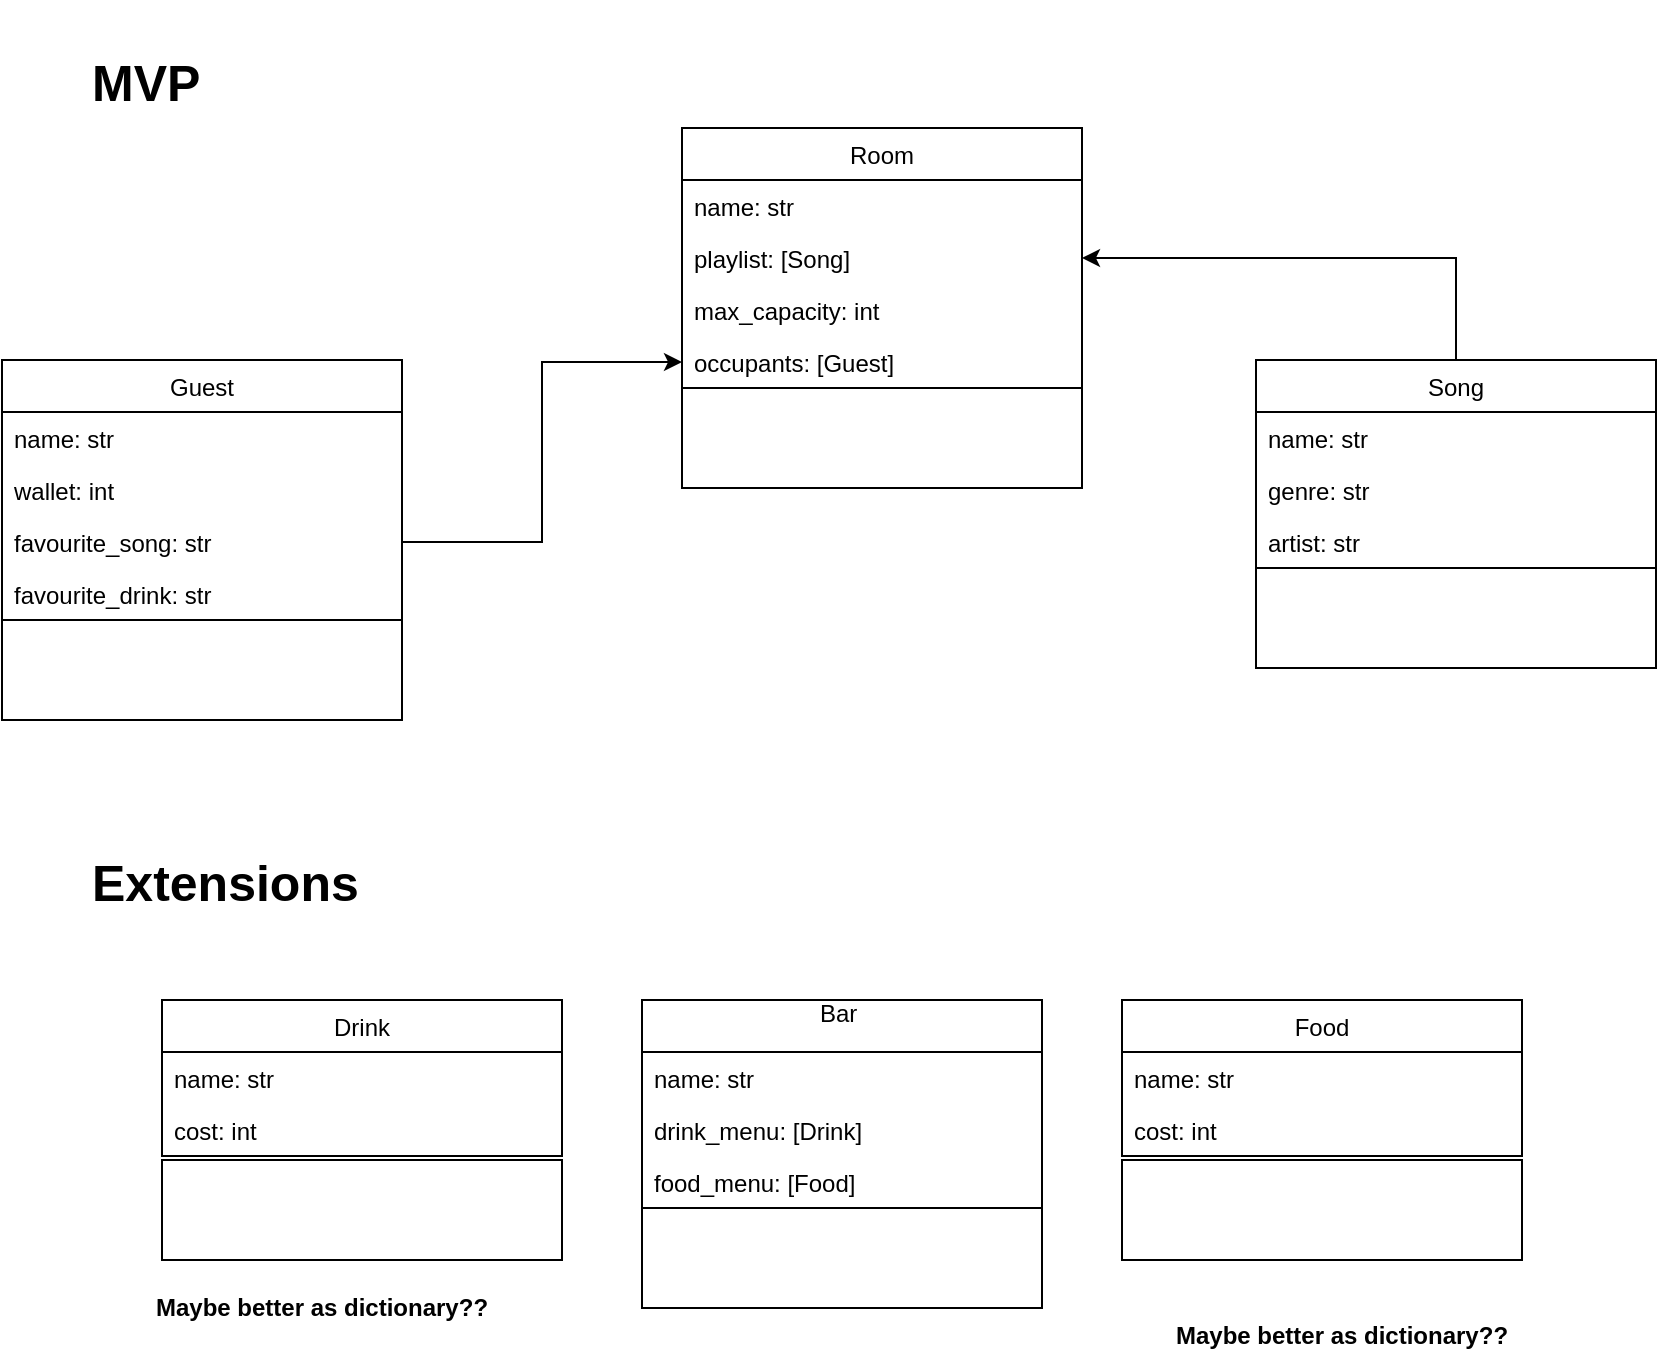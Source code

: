 <mxfile version="19.0.3" type="device"><diagram id="SruH4essN2Brhx0R-JDU" name="Page-1"><mxGraphModel dx="946" dy="1843" grid="1" gridSize="10" guides="1" tooltips="1" connect="1" arrows="1" fold="1" page="1" pageScale="1" pageWidth="827" pageHeight="1169" math="0" shadow="0"><root><mxCell id="0"/><mxCell id="1" parent="0"/><mxCell id="PTnaYY5-Hb51X026ltLp-1" value="Guest" style="swimlane;fontStyle=0;childLayout=stackLayout;horizontal=1;startSize=26;fillColor=none;horizontalStack=0;resizeParent=1;resizeParentMax=0;resizeLast=0;collapsible=1;marginBottom=0;" vertex="1" parent="1"><mxGeometry y="80" width="200" height="130" as="geometry"/></mxCell><mxCell id="PTnaYY5-Hb51X026ltLp-2" value="name: str" style="text;strokeColor=none;fillColor=none;align=left;verticalAlign=top;spacingLeft=4;spacingRight=4;overflow=hidden;rotatable=0;points=[[0,0.5],[1,0.5]];portConstraint=eastwest;" vertex="1" parent="PTnaYY5-Hb51X026ltLp-1"><mxGeometry y="26" width="200" height="26" as="geometry"/></mxCell><mxCell id="PTnaYY5-Hb51X026ltLp-3" value="wallet: int" style="text;strokeColor=none;fillColor=none;align=left;verticalAlign=top;spacingLeft=4;spacingRight=4;overflow=hidden;rotatable=0;points=[[0,0.5],[1,0.5]];portConstraint=eastwest;" vertex="1" parent="PTnaYY5-Hb51X026ltLp-1"><mxGeometry y="52" width="200" height="26" as="geometry"/></mxCell><mxCell id="PTnaYY5-Hb51X026ltLp-4" value="favourite_song: str" style="text;strokeColor=none;fillColor=none;align=left;verticalAlign=top;spacingLeft=4;spacingRight=4;overflow=hidden;rotatable=0;points=[[0,0.5],[1,0.5]];portConstraint=eastwest;" vertex="1" parent="PTnaYY5-Hb51X026ltLp-1"><mxGeometry y="78" width="200" height="26" as="geometry"/></mxCell><mxCell id="PTnaYY5-Hb51X026ltLp-27" value="favourite_drink: str" style="text;strokeColor=none;fillColor=none;align=left;verticalAlign=top;spacingLeft=4;spacingRight=4;overflow=hidden;rotatable=0;points=[[0,0.5],[1,0.5]];portConstraint=eastwest;" vertex="1" parent="PTnaYY5-Hb51X026ltLp-1"><mxGeometry y="104" width="200" height="26" as="geometry"/></mxCell><mxCell id="PTnaYY5-Hb51X026ltLp-5" value="Room" style="swimlane;fontStyle=0;childLayout=stackLayout;horizontal=1;startSize=26;fillColor=none;horizontalStack=0;resizeParent=1;resizeParentMax=0;resizeLast=0;collapsible=1;marginBottom=0;" vertex="1" parent="1"><mxGeometry x="340" y="-36" width="200" height="130" as="geometry"/></mxCell><mxCell id="PTnaYY5-Hb51X026ltLp-6" value="name: str" style="text;strokeColor=none;fillColor=none;align=left;verticalAlign=top;spacingLeft=4;spacingRight=4;overflow=hidden;rotatable=0;points=[[0,0.5],[1,0.5]];portConstraint=eastwest;" vertex="1" parent="PTnaYY5-Hb51X026ltLp-5"><mxGeometry y="26" width="200" height="26" as="geometry"/></mxCell><mxCell id="PTnaYY5-Hb51X026ltLp-7" value="playlist: [Song]" style="text;strokeColor=none;fillColor=none;align=left;verticalAlign=top;spacingLeft=4;spacingRight=4;overflow=hidden;rotatable=0;points=[[0,0.5],[1,0.5]];portConstraint=eastwest;" vertex="1" parent="PTnaYY5-Hb51X026ltLp-5"><mxGeometry y="52" width="200" height="26" as="geometry"/></mxCell><mxCell id="PTnaYY5-Hb51X026ltLp-26" value="max_capacity: int" style="text;strokeColor=none;fillColor=none;align=left;verticalAlign=top;spacingLeft=4;spacingRight=4;overflow=hidden;rotatable=0;points=[[0,0.5],[1,0.5]];portConstraint=eastwest;" vertex="1" parent="PTnaYY5-Hb51X026ltLp-5"><mxGeometry y="78" width="200" height="26" as="geometry"/></mxCell><mxCell id="PTnaYY5-Hb51X026ltLp-8" value="occupants: [Guest]" style="text;strokeColor=none;fillColor=none;align=left;verticalAlign=top;spacingLeft=4;spacingRight=4;overflow=hidden;rotatable=0;points=[[0,0.5],[1,0.5]];portConstraint=eastwest;" vertex="1" parent="PTnaYY5-Hb51X026ltLp-5"><mxGeometry y="104" width="200" height="26" as="geometry"/></mxCell><mxCell id="PTnaYY5-Hb51X026ltLp-49" style="edgeStyle=orthogonalEdgeStyle;rounded=0;orthogonalLoop=1;jettySize=auto;html=1;fontSize=25;" edge="1" parent="1" source="PTnaYY5-Hb51X026ltLp-9" target="PTnaYY5-Hb51X026ltLp-7"><mxGeometry relative="1" as="geometry"/></mxCell><mxCell id="PTnaYY5-Hb51X026ltLp-9" value="Song" style="swimlane;fontStyle=0;childLayout=stackLayout;horizontal=1;startSize=26;fillColor=none;horizontalStack=0;resizeParent=1;resizeParentMax=0;resizeLast=0;collapsible=1;marginBottom=0;" vertex="1" parent="1"><mxGeometry x="627" y="80" width="200" height="104" as="geometry"/></mxCell><mxCell id="PTnaYY5-Hb51X026ltLp-10" value="name: str" style="text;strokeColor=none;fillColor=none;align=left;verticalAlign=top;spacingLeft=4;spacingRight=4;overflow=hidden;rotatable=0;points=[[0,0.5],[1,0.5]];portConstraint=eastwest;" vertex="1" parent="PTnaYY5-Hb51X026ltLp-9"><mxGeometry y="26" width="200" height="26" as="geometry"/></mxCell><mxCell id="PTnaYY5-Hb51X026ltLp-11" value="genre: str" style="text;strokeColor=none;fillColor=none;align=left;verticalAlign=top;spacingLeft=4;spacingRight=4;overflow=hidden;rotatable=0;points=[[0,0.5],[1,0.5]];portConstraint=eastwest;" vertex="1" parent="PTnaYY5-Hb51X026ltLp-9"><mxGeometry y="52" width="200" height="26" as="geometry"/></mxCell><mxCell id="PTnaYY5-Hb51X026ltLp-43" value="artist: str" style="text;strokeColor=none;fillColor=none;align=left;verticalAlign=top;spacingLeft=4;spacingRight=4;overflow=hidden;rotatable=0;points=[[0,0.5],[1,0.5]];portConstraint=eastwest;" vertex="1" parent="PTnaYY5-Hb51X026ltLp-9"><mxGeometry y="78" width="200" height="26" as="geometry"/></mxCell><mxCell id="PTnaYY5-Hb51X026ltLp-13" value="Drink" style="swimlane;fontStyle=0;childLayout=stackLayout;horizontal=1;startSize=26;fillColor=none;horizontalStack=0;resizeParent=1;resizeParentMax=0;resizeLast=0;collapsible=1;marginBottom=0;" vertex="1" parent="1"><mxGeometry x="80" y="400" width="200" height="78" as="geometry"/></mxCell><mxCell id="PTnaYY5-Hb51X026ltLp-14" value="name: str" style="text;strokeColor=none;fillColor=none;align=left;verticalAlign=top;spacingLeft=4;spacingRight=4;overflow=hidden;rotatable=0;points=[[0,0.5],[1,0.5]];portConstraint=eastwest;" vertex="1" parent="PTnaYY5-Hb51X026ltLp-13"><mxGeometry y="26" width="200" height="26" as="geometry"/></mxCell><mxCell id="PTnaYY5-Hb51X026ltLp-15" value="cost: int" style="text;strokeColor=none;fillColor=none;align=left;verticalAlign=top;spacingLeft=4;spacingRight=4;overflow=hidden;rotatable=0;points=[[0,0.5],[1,0.5]];portConstraint=eastwest;" vertex="1" parent="PTnaYY5-Hb51X026ltLp-13"><mxGeometry y="52" width="200" height="26" as="geometry"/></mxCell><mxCell id="PTnaYY5-Hb51X026ltLp-17" value="Bar &#10;" style="swimlane;fontStyle=0;childLayout=stackLayout;horizontal=1;startSize=26;fillColor=none;horizontalStack=0;resizeParent=1;resizeParentMax=0;resizeLast=0;collapsible=1;marginBottom=0;" vertex="1" parent="1"><mxGeometry x="320" y="400" width="200" height="104" as="geometry"/></mxCell><mxCell id="PTnaYY5-Hb51X026ltLp-18" value="name: str" style="text;strokeColor=none;fillColor=none;align=left;verticalAlign=top;spacingLeft=4;spacingRight=4;overflow=hidden;rotatable=0;points=[[0,0.5],[1,0.5]];portConstraint=eastwest;" vertex="1" parent="PTnaYY5-Hb51X026ltLp-17"><mxGeometry y="26" width="200" height="26" as="geometry"/></mxCell><mxCell id="PTnaYY5-Hb51X026ltLp-19" value="drink_menu: [Drink]" style="text;strokeColor=none;fillColor=none;align=left;verticalAlign=top;spacingLeft=4;spacingRight=4;overflow=hidden;rotatable=0;points=[[0,0.5],[1,0.5]];portConstraint=eastwest;" vertex="1" parent="PTnaYY5-Hb51X026ltLp-17"><mxGeometry y="52" width="200" height="26" as="geometry"/></mxCell><mxCell id="PTnaYY5-Hb51X026ltLp-20" value="food_menu: [Food]" style="text;strokeColor=none;fillColor=none;align=left;verticalAlign=top;spacingLeft=4;spacingRight=4;overflow=hidden;rotatable=0;points=[[0,0.5],[1,0.5]];portConstraint=eastwest;" vertex="1" parent="PTnaYY5-Hb51X026ltLp-17"><mxGeometry y="78" width="200" height="26" as="geometry"/></mxCell><mxCell id="PTnaYY5-Hb51X026ltLp-21" value="Food" style="swimlane;fontStyle=0;childLayout=stackLayout;horizontal=1;startSize=26;fillColor=none;horizontalStack=0;resizeParent=1;resizeParentMax=0;resizeLast=0;collapsible=1;marginBottom=0;" vertex="1" parent="1"><mxGeometry x="560" y="400" width="200" height="78" as="geometry"/></mxCell><mxCell id="PTnaYY5-Hb51X026ltLp-22" value="name: str" style="text;strokeColor=none;fillColor=none;align=left;verticalAlign=top;spacingLeft=4;spacingRight=4;overflow=hidden;rotatable=0;points=[[0,0.5],[1,0.5]];portConstraint=eastwest;" vertex="1" parent="PTnaYY5-Hb51X026ltLp-21"><mxGeometry y="26" width="200" height="26" as="geometry"/></mxCell><mxCell id="PTnaYY5-Hb51X026ltLp-23" value="cost: int" style="text;strokeColor=none;fillColor=none;align=left;verticalAlign=top;spacingLeft=4;spacingRight=4;overflow=hidden;rotatable=0;points=[[0,0.5],[1,0.5]];portConstraint=eastwest;" vertex="1" parent="PTnaYY5-Hb51X026ltLp-21"><mxGeometry y="52" width="200" height="26" as="geometry"/></mxCell><mxCell id="PTnaYY5-Hb51X026ltLp-28" value="Maybe better as dictionary??" style="text;align=center;fontStyle=1;verticalAlign=middle;spacingLeft=3;spacingRight=3;strokeColor=none;rotatable=0;points=[[0,0.5],[1,0.5]];portConstraint=eastwest;" vertex="1" parent="1"><mxGeometry x="120" y="540" width="80" height="26" as="geometry"/></mxCell><mxCell id="PTnaYY5-Hb51X026ltLp-29" value="Maybe better as dictionary??" style="text;align=center;fontStyle=1;verticalAlign=middle;spacingLeft=3;spacingRight=3;strokeColor=none;rotatable=0;points=[[0,0.5],[1,0.5]];portConstraint=eastwest;" vertex="1" parent="1"><mxGeometry x="630" y="554" width="80" height="26" as="geometry"/></mxCell><mxCell id="PTnaYY5-Hb51X026ltLp-35" value="" style="html=1;points=[];perimeter=orthogonalPerimeter;" vertex="1" parent="1"><mxGeometry y="210" width="200" height="50" as="geometry"/></mxCell><mxCell id="PTnaYY5-Hb51X026ltLp-36" value="" style="html=1;points=[];perimeter=orthogonalPerimeter;" vertex="1" parent="1"><mxGeometry x="340" y="94" width="200" height="50" as="geometry"/></mxCell><mxCell id="PTnaYY5-Hb51X026ltLp-37" value="" style="html=1;points=[];perimeter=orthogonalPerimeter;" vertex="1" parent="1"><mxGeometry x="627" y="184" width="200" height="50" as="geometry"/></mxCell><mxCell id="PTnaYY5-Hb51X026ltLp-38" value="" style="html=1;points=[];perimeter=orthogonalPerimeter;" vertex="1" parent="1"><mxGeometry x="80" y="480" width="200" height="50" as="geometry"/></mxCell><mxCell id="PTnaYY5-Hb51X026ltLp-39" value="" style="html=1;points=[];perimeter=orthogonalPerimeter;" vertex="1" parent="1"><mxGeometry x="560" y="480" width="200" height="50" as="geometry"/></mxCell><mxCell id="PTnaYY5-Hb51X026ltLp-40" value="" style="html=1;points=[];perimeter=orthogonalPerimeter;" vertex="1" parent="1"><mxGeometry x="320" y="504" width="200" height="50" as="geometry"/></mxCell><mxCell id="PTnaYY5-Hb51X026ltLp-45" value="MVP" style="text;align=left;fontStyle=1;verticalAlign=middle;spacingLeft=3;spacingRight=3;strokeColor=none;rotatable=0;points=[[0,0.5],[1,0.5]];portConstraint=eastwest;fontSize=25;" vertex="1" parent="1"><mxGeometry x="40" y="-100" width="240" height="78" as="geometry"/></mxCell><mxCell id="PTnaYY5-Hb51X026ltLp-46" value="Extensions" style="text;align=left;fontStyle=1;verticalAlign=middle;spacingLeft=3;spacingRight=3;strokeColor=none;rotatable=0;points=[[0,0.5],[1,0.5]];portConstraint=eastwest;fontSize=25;" vertex="1" parent="1"><mxGeometry x="40" y="300" width="240" height="78" as="geometry"/></mxCell><mxCell id="PTnaYY5-Hb51X026ltLp-48" style="edgeStyle=orthogonalEdgeStyle;rounded=0;orthogonalLoop=1;jettySize=auto;html=1;entryX=0;entryY=0.5;entryDx=0;entryDy=0;fontSize=25;" edge="1" parent="1" source="PTnaYY5-Hb51X026ltLp-4" target="PTnaYY5-Hb51X026ltLp-8"><mxGeometry relative="1" as="geometry"/></mxCell></root></mxGraphModel></diagram></mxfile>